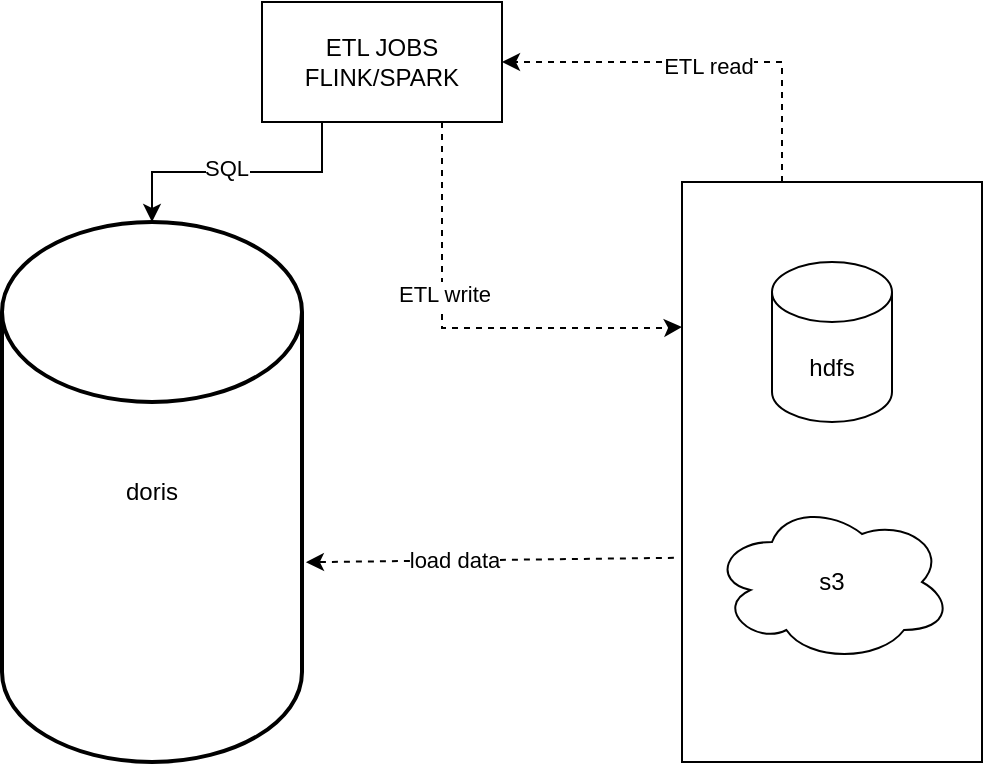 <mxfile version="16.2.2" type="github">
  <diagram id="6D7t3AC_r5ulQxMm8dug" name="Page-1">
    <mxGraphModel dx="1186" dy="708" grid="1" gridSize="10" guides="1" tooltips="1" connect="1" arrows="1" fold="1" page="1" pageScale="1" pageWidth="827" pageHeight="1169" math="0" shadow="0">
      <root>
        <mxCell id="0" />
        <mxCell id="1" parent="0" />
        <mxCell id="I0GF1Sote8ErK0GJ8H6n-22" value="doris" style="strokeWidth=2;html=1;shape=mxgraph.flowchart.database;whiteSpace=wrap;comic=0;" parent="1" vertex="1">
          <mxGeometry x="240" y="150" width="150" height="270" as="geometry" />
        </mxCell>
        <mxCell id="S-7cpUd9dqpbrGHj3Zll-1" value="" style="group" vertex="1" connectable="0" parent="1">
          <mxGeometry x="580" y="130" width="150" height="290" as="geometry" />
        </mxCell>
        <mxCell id="I0GF1Sote8ErK0GJ8H6n-14" value="" style="rounded=0;whiteSpace=wrap;html=1;comic=0;" parent="S-7cpUd9dqpbrGHj3Zll-1" vertex="1">
          <mxGeometry width="150" height="290" as="geometry" />
        </mxCell>
        <mxCell id="I0GF1Sote8ErK0GJ8H6n-9" value="hdfs" style="shape=cylinder3;whiteSpace=wrap;html=1;boundedLbl=1;backgroundOutline=1;size=15;comic=0;" parent="S-7cpUd9dqpbrGHj3Zll-1" vertex="1">
          <mxGeometry x="45" y="40" width="60" height="80" as="geometry" />
        </mxCell>
        <mxCell id="I0GF1Sote8ErK0GJ8H6n-12" value="s3" style="ellipse;shape=cloud;whiteSpace=wrap;html=1;comic=0;" parent="S-7cpUd9dqpbrGHj3Zll-1" vertex="1">
          <mxGeometry x="15" y="160" width="120" height="80" as="geometry" />
        </mxCell>
        <mxCell id="S-7cpUd9dqpbrGHj3Zll-2" value="ETL JOBS&lt;br&gt;FLINK/SPARK" style="rounded=0;whiteSpace=wrap;html=1;" vertex="1" parent="1">
          <mxGeometry x="370" y="40" width="120" height="60" as="geometry" />
        </mxCell>
        <mxCell id="S-7cpUd9dqpbrGHj3Zll-3" value="" style="endArrow=classic;html=1;rounded=0;edgeStyle=orthogonalEdgeStyle;entryX=1;entryY=0.5;entryDx=0;entryDy=0;dashed=1;" edge="1" parent="1" target="S-7cpUd9dqpbrGHj3Zll-2">
          <mxGeometry width="50" height="50" relative="1" as="geometry">
            <mxPoint x="630" y="130" as="sourcePoint" />
            <mxPoint x="600" y="60" as="targetPoint" />
            <Array as="points">
              <mxPoint x="630" y="70" />
            </Array>
          </mxGeometry>
        </mxCell>
        <mxCell id="S-7cpUd9dqpbrGHj3Zll-8" value="ETL read" style="edgeLabel;html=1;align=center;verticalAlign=middle;resizable=0;points=[];" vertex="1" connectable="0" parent="S-7cpUd9dqpbrGHj3Zll-3">
          <mxGeometry x="-0.03" y="2" relative="1" as="geometry">
            <mxPoint as="offset" />
          </mxGeometry>
        </mxCell>
        <mxCell id="S-7cpUd9dqpbrGHj3Zll-4" value="" style="endArrow=classic;html=1;rounded=0;dashed=1;edgeStyle=orthogonalEdgeStyle;entryX=0;entryY=0.25;entryDx=0;entryDy=0;" edge="1" parent="1" target="I0GF1Sote8ErK0GJ8H6n-14">
          <mxGeometry width="50" height="50" relative="1" as="geometry">
            <mxPoint x="460" y="100" as="sourcePoint" />
            <mxPoint x="460" y="240" as="targetPoint" />
            <Array as="points">
              <mxPoint x="460" y="203" />
              <mxPoint x="570" y="203" />
            </Array>
          </mxGeometry>
        </mxCell>
        <mxCell id="S-7cpUd9dqpbrGHj3Zll-9" value="ETL write" style="edgeLabel;html=1;align=center;verticalAlign=middle;resizable=0;points=[];" vertex="1" connectable="0" parent="S-7cpUd9dqpbrGHj3Zll-4">
          <mxGeometry x="-0.229" y="1" relative="1" as="geometry">
            <mxPoint as="offset" />
          </mxGeometry>
        </mxCell>
        <mxCell id="S-7cpUd9dqpbrGHj3Zll-5" value="" style="endArrow=classic;html=1;rounded=0;exitX=0.25;exitY=1;exitDx=0;exitDy=0;edgeStyle=orthogonalEdgeStyle;" edge="1" parent="1" source="S-7cpUd9dqpbrGHj3Zll-2" target="I0GF1Sote8ErK0GJ8H6n-22">
          <mxGeometry width="50" height="50" relative="1" as="geometry">
            <mxPoint x="380" y="270" as="sourcePoint" />
            <mxPoint x="400" y="250" as="targetPoint" />
          </mxGeometry>
        </mxCell>
        <mxCell id="S-7cpUd9dqpbrGHj3Zll-10" value="SQL" style="edgeLabel;html=1;align=center;verticalAlign=middle;resizable=0;points=[];" vertex="1" connectable="0" parent="S-7cpUd9dqpbrGHj3Zll-5">
          <mxGeometry x="0.082" y="-2" relative="1" as="geometry">
            <mxPoint as="offset" />
          </mxGeometry>
        </mxCell>
        <mxCell id="S-7cpUd9dqpbrGHj3Zll-6" value="" style="endArrow=classic;html=1;rounded=0;exitX=-0.027;exitY=0.648;exitDx=0;exitDy=0;exitPerimeter=0;entryX=1.013;entryY=0.63;entryDx=0;entryDy=0;entryPerimeter=0;dashed=1;" edge="1" parent="1" source="I0GF1Sote8ErK0GJ8H6n-14" target="I0GF1Sote8ErK0GJ8H6n-22">
          <mxGeometry width="50" height="50" relative="1" as="geometry">
            <mxPoint x="390" y="350" as="sourcePoint" />
            <mxPoint x="440" y="300" as="targetPoint" />
          </mxGeometry>
        </mxCell>
        <mxCell id="S-7cpUd9dqpbrGHj3Zll-7" value="load data" style="edgeLabel;html=1;align=center;verticalAlign=middle;resizable=0;points=[];" vertex="1" connectable="0" parent="S-7cpUd9dqpbrGHj3Zll-6">
          <mxGeometry x="0.195" relative="1" as="geometry">
            <mxPoint as="offset" />
          </mxGeometry>
        </mxCell>
      </root>
    </mxGraphModel>
  </diagram>
</mxfile>
